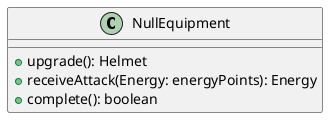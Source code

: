 @startuml
class NullEquipment {
    +upgrade(): Helmet
    +receiveAttack(Energy: energyPoints): Energy
    +complete(): boolean
}
@enduml